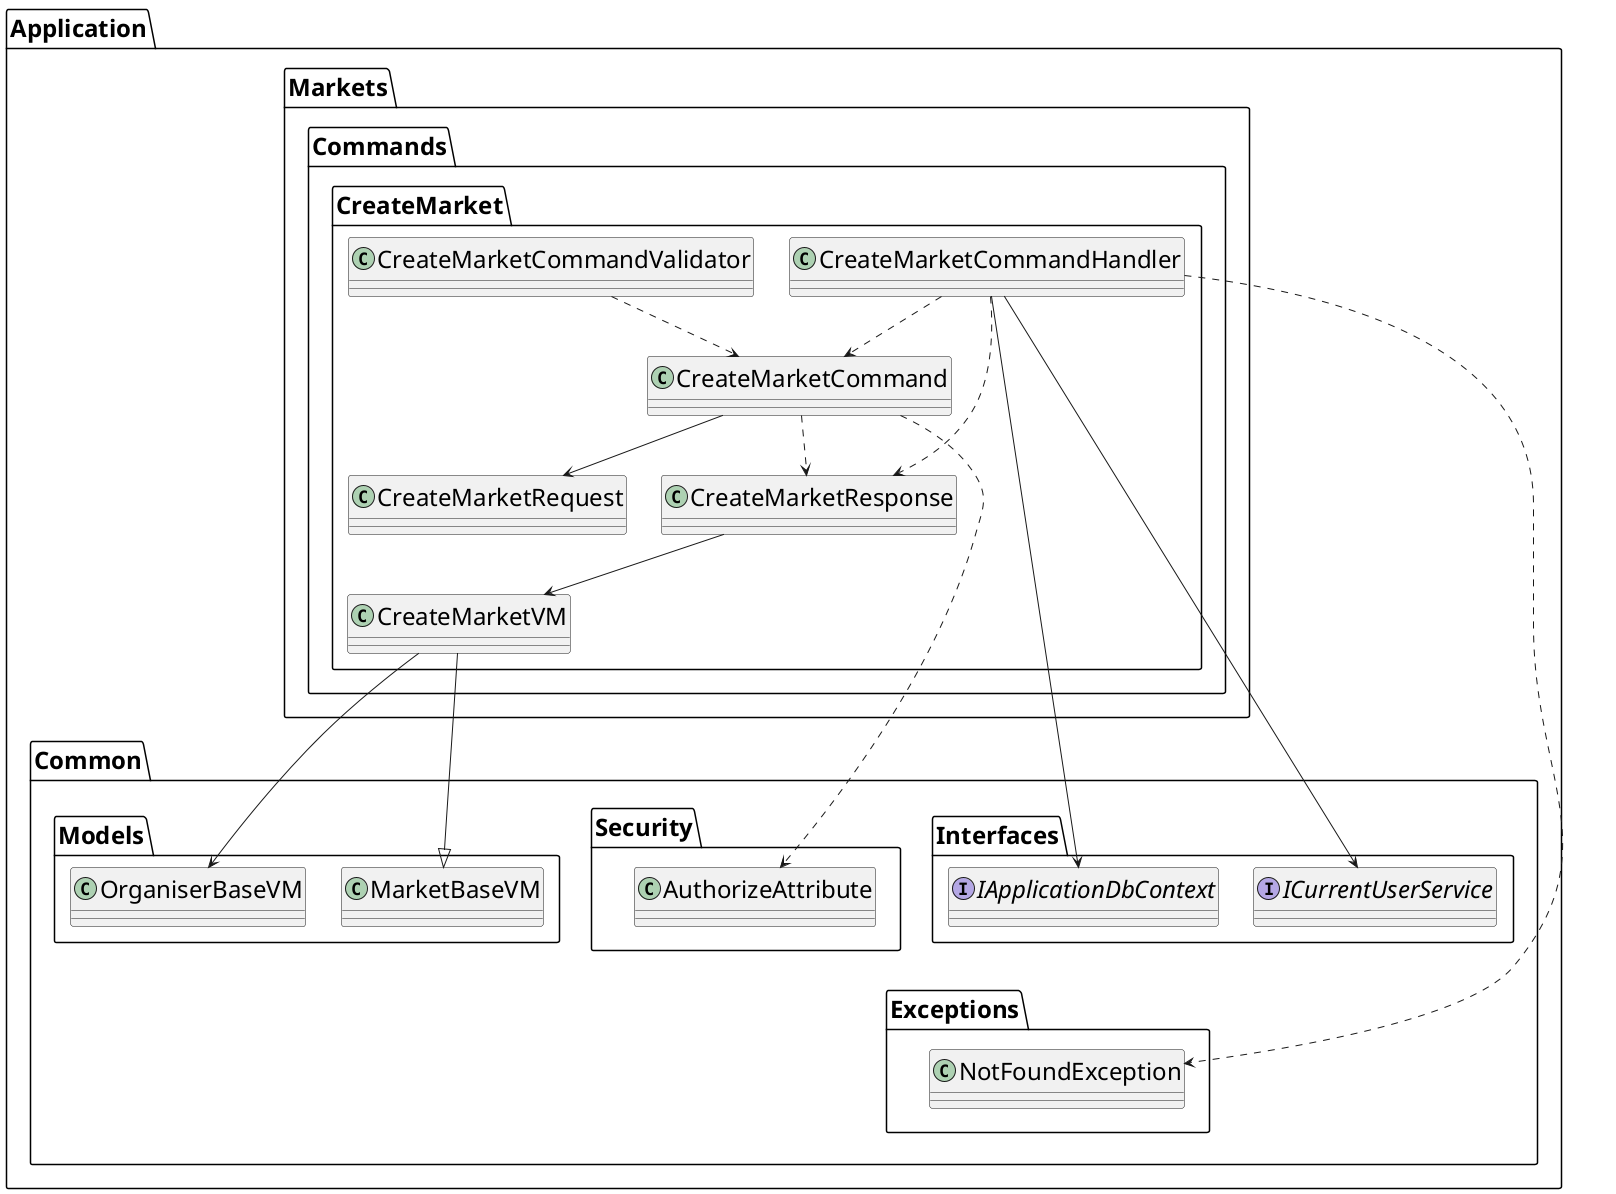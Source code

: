 @startuml
skinparam ClassFontSize 24
skinparam PackageFontSize 24

package Application {
    package Common {
        package Exceptions {
            class NotFoundException {

            }
        }

        package Interfaces {
            interface IApplicationDbContext {

            }

            interface ICurrentUserService {

            }
        }

        package Models {
            class MarketBaseVM {

            }

            class OrganiserBaseVM {

            }
        }

        package Security {
            class AuthorizeAttribute {

            }
        }
    }

    package Markets {
        package Commands {
            package CreateMarket {
                class CreateMarketCommand {

                }

                class CreateMarketCommandHandler {

                }

                class CreateMarketRequest {

                }

                class CreateMarketResponse {

                }

                class CreateMarketVM {

                }

                class CreateMarketCommandValidator {

                }
            }
        }

    }
}

CreateMarketCommand --> CreateMarketRequest
CreateMarketCommand ..> CreateMarketResponse
CreateMarketCommand ..> AuthorizeAttribute

CreateMarketCommandHandler ..> CreateMarketCommand
CreateMarketCommandHandler ..> CreateMarketResponse
CreateMarketCommandHandler --> IApplicationDbContext
CreateMarketCommandHandler --> ICurrentUserService
CreateMarketCommandHandler ..> NotFoundException

CreateMarketCommandValidator ..> CreateMarketCommand

CreateMarketResponse --> CreateMarketVM

CreateMarketVM --|> MarketBaseVM
CreateMarketVM --> OrganiserBaseVM

Security -[hidden]down-> Exceptions

@enduml